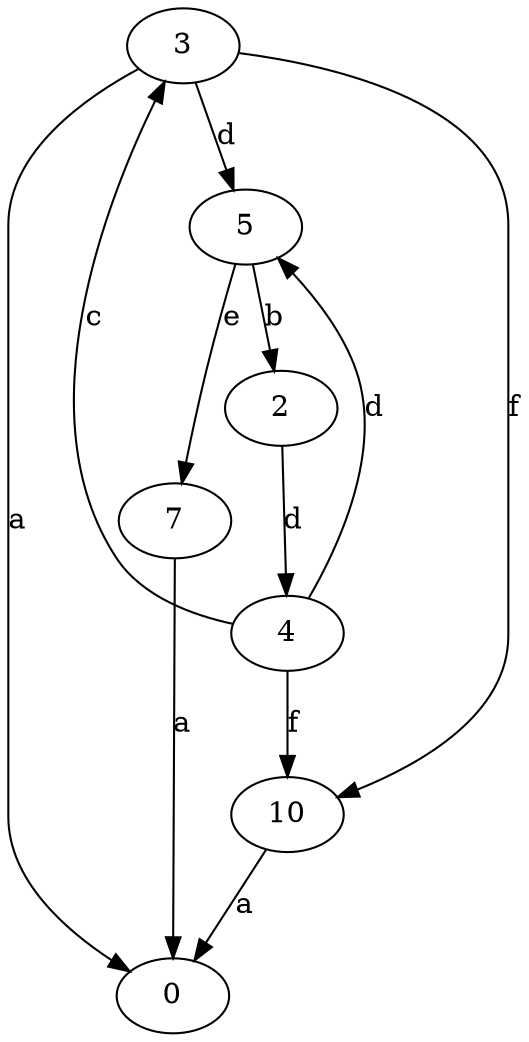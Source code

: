 strict digraph  {
0;
2;
3;
4;
5;
7;
10;
2 -> 4  [label=d];
3 -> 0  [label=a];
3 -> 5  [label=d];
3 -> 10  [label=f];
4 -> 3  [label=c];
4 -> 5  [label=d];
4 -> 10  [label=f];
5 -> 2  [label=b];
5 -> 7  [label=e];
7 -> 0  [label=a];
10 -> 0  [label=a];
}
